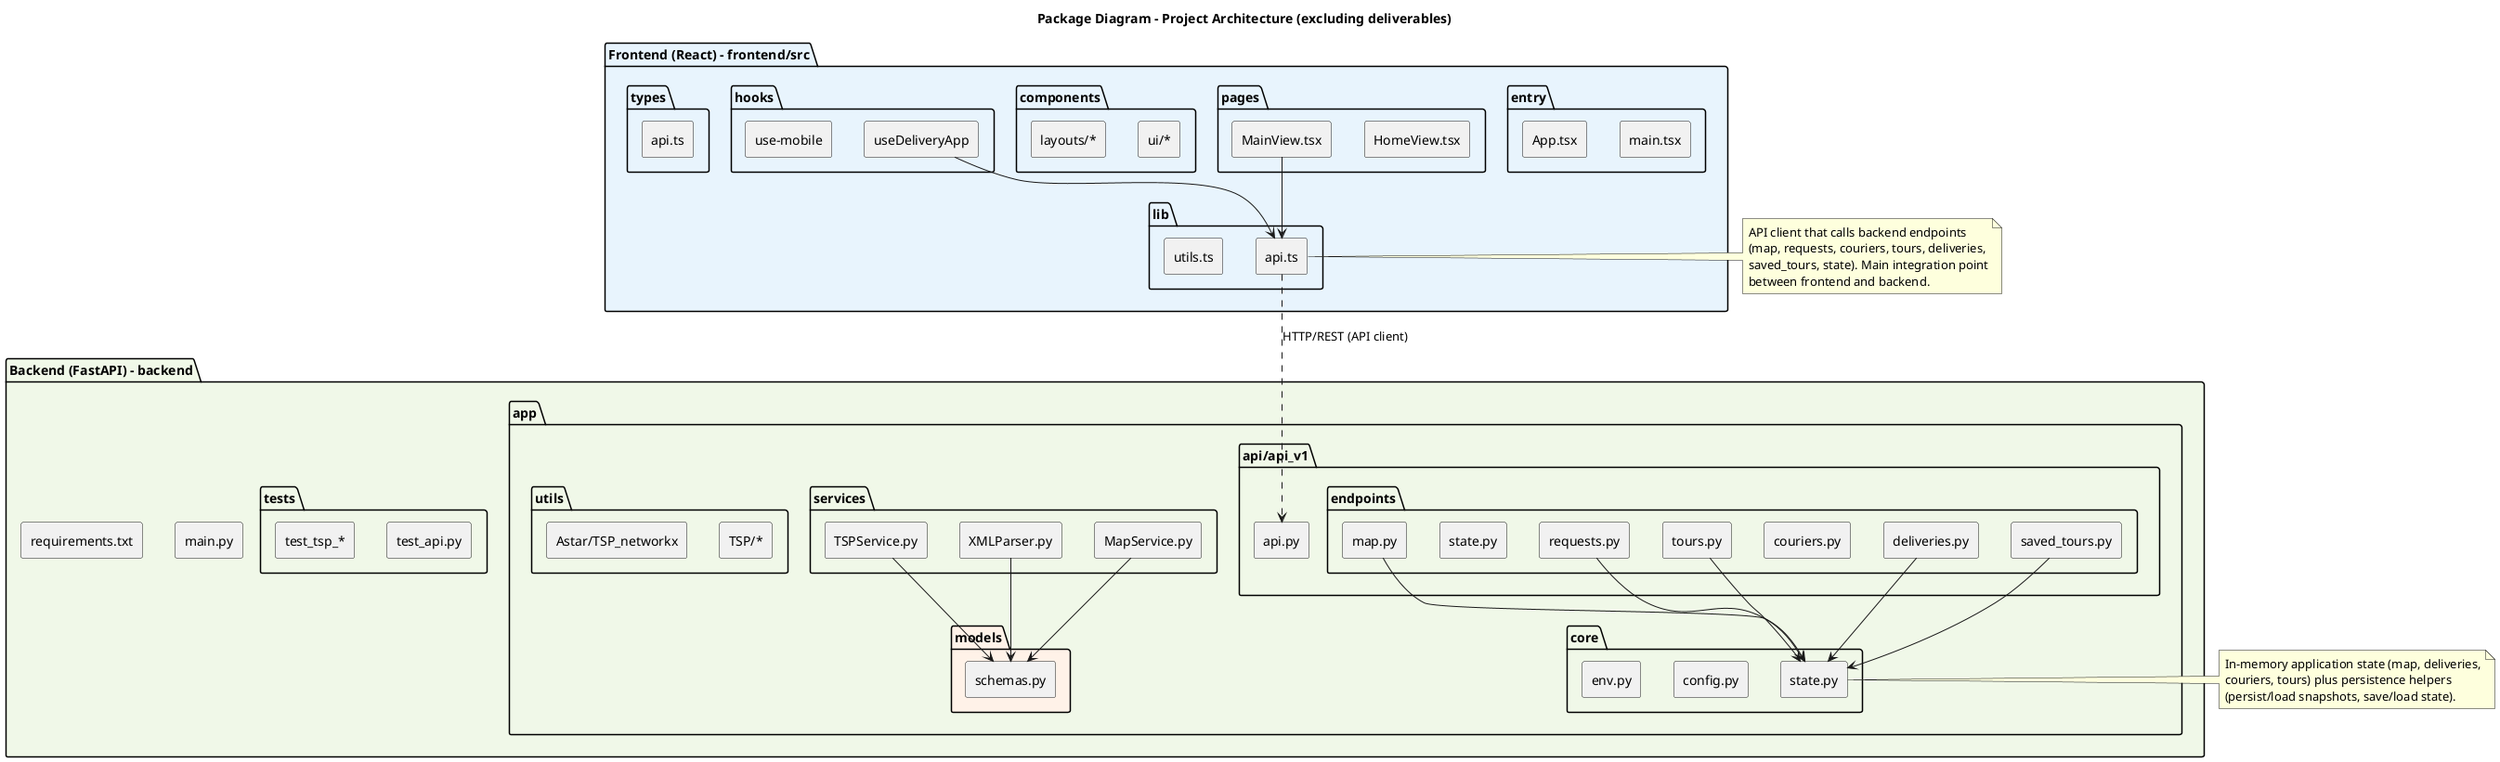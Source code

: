 @startuml
title Package Diagram - Project Architecture (excluding deliverables)

!define FRONTEND_COLOR #E8F4FD
!define BACKEND_COLOR  #F0F8E8
!define MODEL_COLOR    #FFF2E8

skinparam componentStyle rectangle

' Frontend (actual folders/files under `frontend/src`)
package "Frontend (React) - frontend/src" as FE FRONTEND_COLOR {
  package "entry" {
    component "main.tsx" as FE_entry_main
    component "App.tsx" as FE_entry_app
  }

  package "pages" {
    component "HomeView.tsx" as FE_pages_home
    component "MainView.tsx" as FE_pages_main
  }

  package "components" {
    component "ui/*" as FE_components_ui
    component "layouts/*" as FE_components_layouts
  }

  package "hooks" {
    component "useDeliveryApp" as FE_hooks_useDeliveryApp
    component "use-mobile" as FE_hooks_useMobile
  }

  package "lib" {
    component "api.ts" as FE_lib_api
    component "utils.ts" as FE_lib_utils
  }

  package "types" {
    component "api.ts" as FE_types_api
  }
}

' Backend (actual folders/files under `backend`)
package "Backend (FastAPI) - backend" as BE BACKEND_COLOR {

  component "main.py" as BE_main

  package "app" as BE_app {
    package "api/api_v1" as BE_api_v1 {
      component "api.py" as BE_api_v1_api
      package "endpoints" as BE_endpoints {
        component "map.py" as BE_ep_map
        component "requests.py" as BE_ep_requests
        component "couriers.py" as BE_ep_couriers
        component "tours.py" as BE_ep_tours
        component "deliveries.py" as BE_ep_deliveries
        component "state.py" as BE_ep_state
        component "saved_tours.py" as BE_ep_saved_tours
      }
    }

    package "core" as BE_core {
      component "config.py" as BE_core_config
      component "env.py" as BE_core_env
      component "state.py" as BE_core_state
    }

    package "models" as BE_models MODEL_COLOR {
      component "schemas.py" as BE_models_schemas
    }

    package "services" as BE_services {
      component "TSPService.py" as BE_services_TSP
      component "XMLParser.py" as BE_services_XML
      component "MapService.py" as BE_services_Map
    }

    package "utils" as BE_utils {
      component "TSP/*" as BE_utils_TSP
      component "Astar/TSP_networkx" as BE_utils_networkx
    }
  }

  package "tests" as BE_tests {
    component "test_api.py" as BE_tests_api
    component "test_tsp_*" as BE_tests_tsp
  }

  component "requirements.txt" as BE_requirements
}

' Runtime communications and responsibilities
FE_lib_api ..> BE_api_v1_api : HTTP/REST (API client)

' Key dependencies and flows
FE_pages_main --> FE_lib_api
FE_hooks_useDeliveryApp --> FE_lib_api

BE_ep_map --> BE_core_state
BE_ep_requests --> BE_core_state
BE_ep_tours --> BE_core_state
BE_ep_deliveries --> BE_core_state
BE_ep_saved_tours --> BE_core_state

BE_services_TSP --> BE_models_schemas
BE_services_XML --> BE_models_schemas
BE_services_Map --> BE_models_schemas

note right of FE_lib_api
  API client that calls backend endpoints
  (map, requests, couriers, tours, deliveries,
  saved_tours, state). Main integration point
  between frontend and backend.
end note

note left of BE_core_state
  In-memory application state (map, deliveries,
  couriers, tours) plus persistence helpers
  (persist/load snapshots, save/load state).
end note

@enduml
